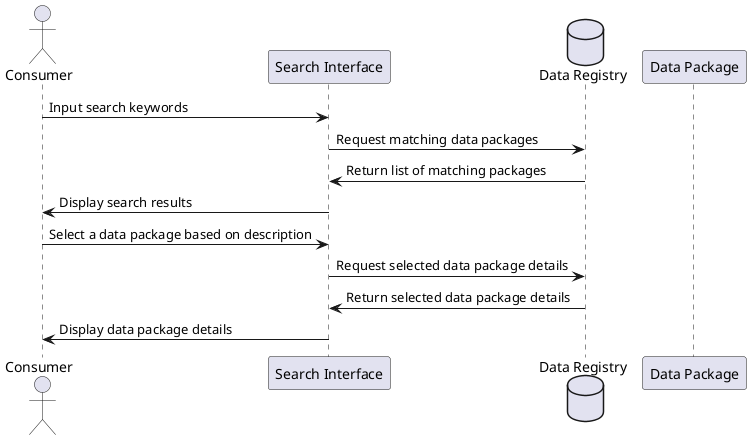 @startuml
actor Consumer
participant "Search Interface" as Interface
database "Data Registry" as Registry
participant "Data Package" as Package

Consumer -> Interface: Input search keywords
Interface -> Registry: Request matching data packages
Registry -> Interface: Return list of matching packages
Interface -> Consumer: Display search results
Consumer -> Interface: Select a data package based on description
Interface -> Registry: Request selected data package details
Registry -> Interface: Return selected data package details
Interface -> Consumer: Display data package details

@enduml
